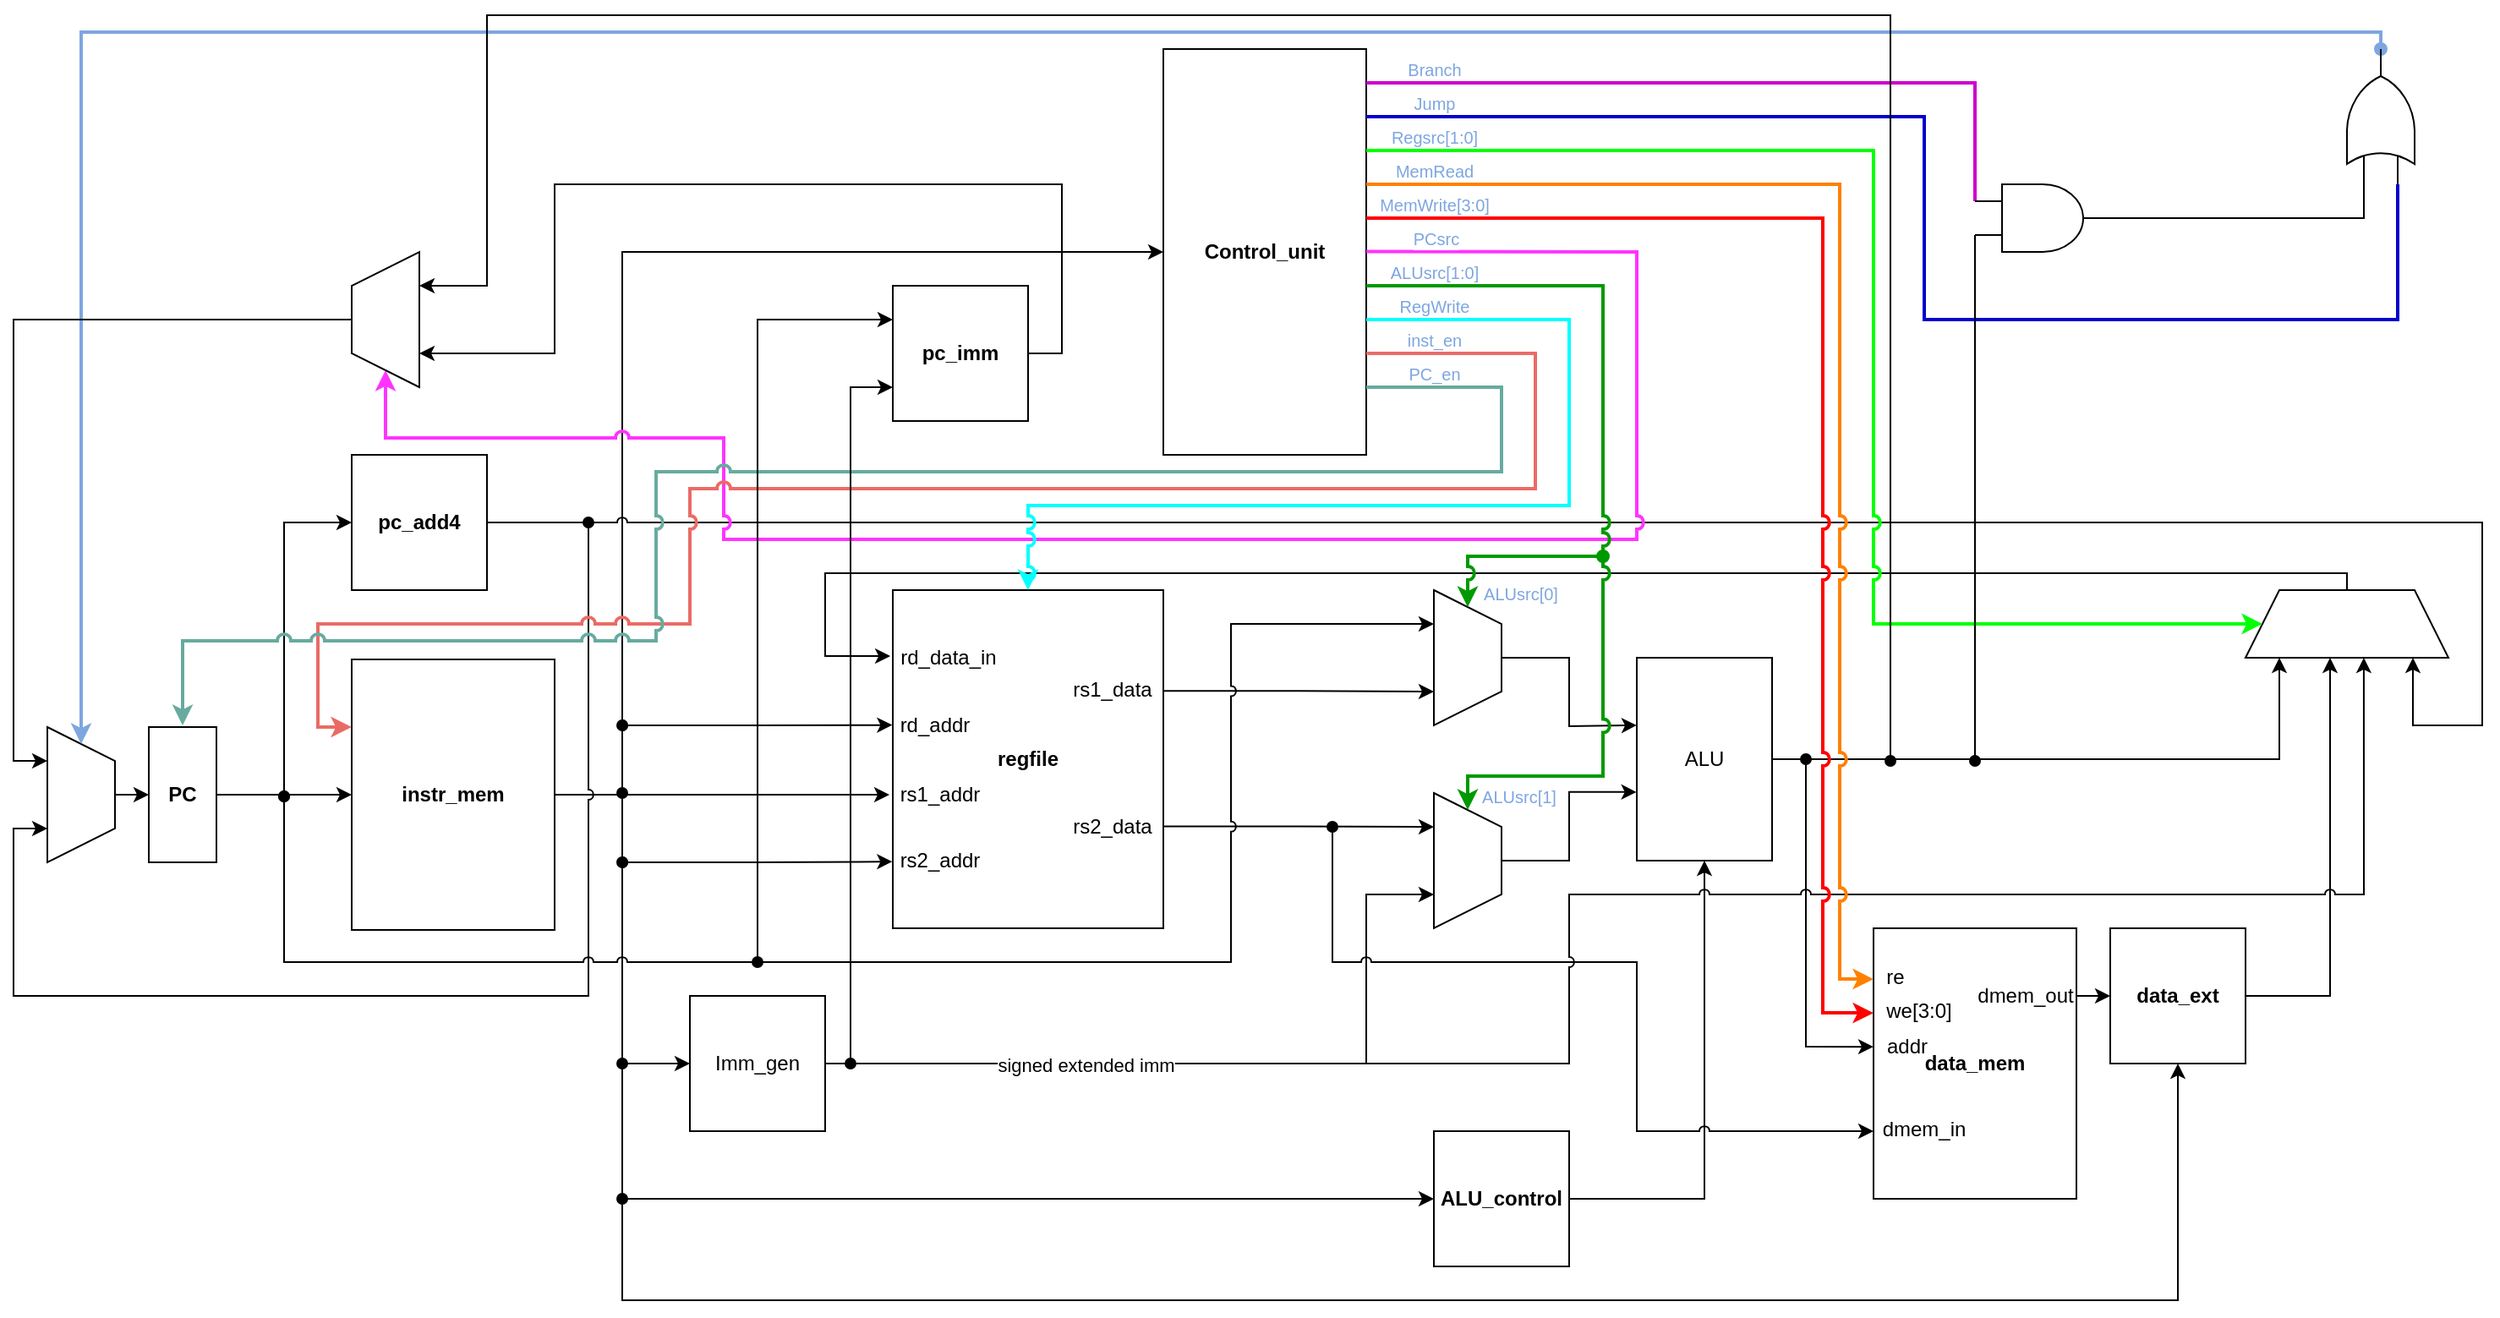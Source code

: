 <mxfile version="16.1.2" type="onedrive" pages="2"><diagram id="W7pXAMbGxJXC2Cxd9XLc" name="Single_cycle"><mxGraphModel dx="1294" dy="1511" grid="1" gridSize="10" guides="1" tooltips="1" connect="1" arrows="1" fold="1" page="1" pageScale="1" pageWidth="1169" pageHeight="827" math="0" shadow="0"><root><mxCell id="0"/><mxCell id="1" parent="0"/><mxCell id="IjugWpBsUkNIzG0PQ-Tv-33" style="edgeStyle=orthogonalEdgeStyle;rounded=0;orthogonalLoop=1;jettySize=auto;html=1;exitX=1.003;exitY=0.298;exitDx=0;exitDy=0;startArrow=none;startFill=0;exitPerimeter=0;entryX=0.75;entryY=1;entryDx=0;entryDy=0;" parent="1" source="IjugWpBsUkNIzG0PQ-Tv-2" target="IjugWpBsUkNIzG0PQ-Tv-35" edge="1"><mxGeometry relative="1" as="geometry"><mxPoint x="840" y="280" as="targetPoint"/></mxGeometry></mxCell><mxCell id="IjugWpBsUkNIzG0PQ-Tv-34" style="edgeStyle=orthogonalEdgeStyle;rounded=0;orthogonalLoop=1;jettySize=auto;html=1;exitX=1;exitY=0.699;exitDx=0;exitDy=0;startArrow=none;startFill=0;exitPerimeter=0;entryX=0.25;entryY=1;entryDx=0;entryDy=0;" parent="1" source="IjugWpBsUkNIzG0PQ-Tv-2" target="IjugWpBsUkNIzG0PQ-Tv-36" edge="1"><mxGeometry relative="1" as="geometry"><mxPoint x="840" y="389.833" as="targetPoint"/></mxGeometry></mxCell><mxCell id="IjugWpBsUkNIzG0PQ-Tv-2" value="&lt;b&gt;regfile&lt;/b&gt;" style="rounded=0;whiteSpace=wrap;html=1;" parent="1" vertex="1"><mxGeometry x="560" y="240" width="160" height="200" as="geometry"/></mxCell><mxCell id="yae0I3IuwpzxCuFSEyk8-2" style="edgeStyle=orthogonalEdgeStyle;rounded=0;sketch=0;jumpStyle=arc;orthogonalLoop=1;jettySize=auto;html=1;exitX=1;exitY=0.5;exitDx=0;exitDy=0;entryX=0;entryY=0.5;entryDx=0;entryDy=0;" parent="1" source="IjugWpBsUkNIzG0PQ-Tv-3" target="IjugWpBsUkNIzG0PQ-Tv-53" edge="1"><mxGeometry relative="1" as="geometry"><mxPoint x="400" y="361" as="targetPoint"/></mxGeometry></mxCell><mxCell id="IjugWpBsUkNIzG0PQ-Tv-3" value="&lt;b&gt;instr_mem&lt;/b&gt;" style="rounded=0;whiteSpace=wrap;html=1;" parent="1" vertex="1"><mxGeometry x="240" y="281" width="120" height="160" as="geometry"/></mxCell><mxCell id="IjugWpBsUkNIzG0PQ-Tv-45" style="edgeStyle=orthogonalEdgeStyle;rounded=0;orthogonalLoop=1;jettySize=auto;html=1;exitX=1;exitY=0.25;exitDx=0;exitDy=0;startArrow=none;startFill=0;entryX=0;entryY=0.5;entryDx=0;entryDy=0;" parent="1" source="IjugWpBsUkNIzG0PQ-Tv-5" target="IjugWpBsUkNIzG0PQ-Tv-47" edge="1"><mxGeometry relative="1" as="geometry"><mxPoint x="1320" y="520" as="targetPoint"/></mxGeometry></mxCell><mxCell id="IjugWpBsUkNIzG0PQ-Tv-5" value="&lt;b&gt;data_mem&lt;/b&gt;" style="rounded=0;whiteSpace=wrap;html=1;" parent="1" vertex="1"><mxGeometry x="1140" y="440" width="120" height="160" as="geometry"/></mxCell><mxCell id="IjugWpBsUkNIzG0PQ-Tv-32" style="edgeStyle=orthogonalEdgeStyle;rounded=0;orthogonalLoop=1;jettySize=auto;html=1;exitX=0.5;exitY=0;exitDx=0;exitDy=0;startArrow=none;startFill=0;" parent="1" edge="1"><mxGeometry relative="1" as="geometry"><mxPoint x="1380" y="280" as="targetPoint"/><Array as="points"><mxPoint x="1380" y="340"/></Array><mxPoint x="1080" y="340" as="sourcePoint"/></mxGeometry></mxCell><mxCell id="IjugWpBsUkNIzG0PQ-Tv-8" value="&lt;b&gt;Control_unit&lt;/b&gt;" style="rounded=0;whiteSpace=wrap;html=1;" parent="1" vertex="1"><mxGeometry x="720" y="-80" width="120" height="240" as="geometry"/></mxCell><mxCell id="yae0I3IuwpzxCuFSEyk8-8" style="edgeStyle=orthogonalEdgeStyle;rounded=0;sketch=0;jumpStyle=arc;orthogonalLoop=1;jettySize=auto;html=1;exitX=1;exitY=0.5;exitDx=0;exitDy=0;entryX=0;entryY=0.5;entryDx=0;entryDy=0;startArrow=none;startFill=0;endArrow=classic;endFill=1;" parent="1" source="IjugWpBsUkNIzG0PQ-Tv-9" target="IjugWpBsUkNIzG0PQ-Tv-3" edge="1"><mxGeometry relative="1" as="geometry"/></mxCell><mxCell id="IjugWpBsUkNIzG0PQ-Tv-9" value="&lt;p&gt;&lt;b&gt;PC&lt;/b&gt;&lt;/p&gt;" style="rounded=0;whiteSpace=wrap;html=1;align=center;" parent="1" vertex="1"><mxGeometry x="120" y="321" width="40" height="80" as="geometry"/></mxCell><mxCell id="IjugWpBsUkNIzG0PQ-Tv-14" style="edgeStyle=orthogonalEdgeStyle;rounded=0;orthogonalLoop=1;jettySize=auto;html=1;entryX=-0.002;entryY=0.399;entryDx=0;entryDy=0;entryPerimeter=0;startArrow=oval;startFill=1;" parent="1" target="IjugWpBsUkNIzG0PQ-Tv-2" edge="1"><mxGeometry relative="1" as="geometry"><mxPoint x="560" y="350" as="targetPoint"/><mxPoint x="400" y="320" as="sourcePoint"/><Array as="points"><mxPoint x="480" y="320"/></Array></mxGeometry></mxCell><mxCell id="IjugWpBsUkNIzG0PQ-Tv-16" style="edgeStyle=orthogonalEdgeStyle;rounded=0;orthogonalLoop=1;jettySize=auto;html=1;entryX=-0.002;entryY=0.803;entryDx=0;entryDy=0;entryPerimeter=0;startArrow=oval;startFill=1;" parent="1" target="IjugWpBsUkNIzG0PQ-Tv-2" edge="1"><mxGeometry relative="1" as="geometry"><mxPoint x="540" y="400" as="targetPoint"/><Array as="points"><mxPoint x="480" y="401"/></Array><mxPoint x="400" y="401" as="sourcePoint"/></mxGeometry></mxCell><mxCell id="IjugWpBsUkNIzG0PQ-Tv-17" style="edgeStyle=orthogonalEdgeStyle;rounded=0;orthogonalLoop=1;jettySize=auto;html=1;entryX=0.75;entryY=1;entryDx=0;entryDy=0;exitX=1;exitY=0.5;exitDx=0;exitDy=0;" parent="1" source="yae0I3IuwpzxCuFSEyk8-5" target="IjugWpBsUkNIzG0PQ-Tv-36" edge="1"><mxGeometry relative="1" as="geometry"><mxPoint x="840" y="420" as="targetPoint"/><Array as="points"><mxPoint x="840" y="520"/><mxPoint x="840" y="420"/></Array><mxPoint x="440" y="480" as="sourcePoint"/></mxGeometry></mxCell><mxCell id="IjugWpBsUkNIzG0PQ-Tv-29" value="signed extended imm" style="edgeLabel;html=1;align=center;verticalAlign=middle;resizable=0;points=[];" parent="IjugWpBsUkNIzG0PQ-Tv-17" vertex="1" connectable="0"><mxGeometry x="0.176" y="-1" relative="1" as="geometry"><mxPoint x="-117" as="offset"/></mxGeometry></mxCell><mxCell id="yae0I3IuwpzxCuFSEyk8-14" style="edgeStyle=orthogonalEdgeStyle;rounded=0;sketch=0;jumpStyle=arc;orthogonalLoop=1;jettySize=auto;html=1;exitX=1;exitY=0.5;exitDx=0;exitDy=0;startArrow=none;startFill=0;endArrow=classic;endFill=1;entryX=0.75;entryY=1;entryDx=0;entryDy=0;" parent="1" source="IjugWpBsUkNIzG0PQ-Tv-11" target="yae0I3IuwpzxCuFSEyk8-16" edge="1"><mxGeometry relative="1" as="geometry"><mxPoint x="360" y="120" as="targetPoint"/><Array as="points"><mxPoint x="380" y="200"/><mxPoint x="380" y="480"/><mxPoint x="40" y="480"/><mxPoint x="40" y="381"/></Array></mxGeometry></mxCell><mxCell id="IjugWpBsUkNIzG0PQ-Tv-11" value="&lt;b&gt;pc_add4&lt;/b&gt;" style="rounded=0;whiteSpace=wrap;html=1;" parent="1" vertex="1"><mxGeometry x="240" y="160" width="80" height="80" as="geometry"/></mxCell><mxCell id="IjugWpBsUkNIzG0PQ-Tv-42" style="edgeStyle=orthogonalEdgeStyle;rounded=0;orthogonalLoop=1;jettySize=auto;html=1;exitX=1;exitY=0.5;exitDx=0;exitDy=0;startArrow=none;startFill=0;entryX=0.5;entryY=1;entryDx=0;entryDy=0;" parent="1" source="IjugWpBsUkNIzG0PQ-Tv-28" target="yae0I3IuwpzxCuFSEyk8-1" edge="1"><mxGeometry relative="1" as="geometry"><mxPoint x="1040" y="440" as="targetPoint"/></mxGeometry></mxCell><mxCell id="IjugWpBsUkNIzG0PQ-Tv-28" value="&lt;b&gt;ALU_control&lt;/b&gt;" style="rounded=0;whiteSpace=wrap;html=1;" parent="1" vertex="1"><mxGeometry x="880" y="560" width="80" height="80" as="geometry"/></mxCell><mxCell id="IjugWpBsUkNIzG0PQ-Tv-40" style="edgeStyle=orthogonalEdgeStyle;rounded=0;orthogonalLoop=1;jettySize=auto;html=1;exitX=0.5;exitY=0;exitDx=0;exitDy=0;startArrow=none;startFill=0;entryX=0.333;entryY=1;entryDx=0;entryDy=0;entryPerimeter=0;" parent="1" source="IjugWpBsUkNIzG0PQ-Tv-35" edge="1"><mxGeometry relative="1" as="geometry"><mxPoint x="1000" y="319.96" as="targetPoint"/></mxGeometry></mxCell><mxCell id="IjugWpBsUkNIzG0PQ-Tv-35" value="" style="shape=trapezoid;perimeter=trapezoidPerimeter;whiteSpace=wrap;html=1;fixedSize=1;rotation=90;" parent="1" vertex="1"><mxGeometry x="860" y="260" width="80" height="40" as="geometry"/></mxCell><mxCell id="IjugWpBsUkNIzG0PQ-Tv-37" style="edgeStyle=orthogonalEdgeStyle;rounded=0;orthogonalLoop=1;jettySize=auto;html=1;exitX=0.5;exitY=0;exitDx=0;exitDy=0;startArrow=none;startFill=0;entryX=0.662;entryY=1.002;entryDx=0;entryDy=0;entryPerimeter=0;" parent="1" source="IjugWpBsUkNIzG0PQ-Tv-36" edge="1"><mxGeometry relative="1" as="geometry"><mxPoint x="999.84" y="359.44" as="targetPoint"/><Array as="points"><mxPoint x="960" y="400"/><mxPoint x="960" y="359"/></Array></mxGeometry></mxCell><mxCell id="IjugWpBsUkNIzG0PQ-Tv-36" value="" style="shape=trapezoid;perimeter=trapezoidPerimeter;whiteSpace=wrap;html=1;fixedSize=1;rotation=90;" parent="1" vertex="1"><mxGeometry x="860" y="380" width="80" height="40" as="geometry"/></mxCell><mxCell id="IjugWpBsUkNIzG0PQ-Tv-41" value="" style="endArrow=classic;html=1;rounded=0;startArrow=oval;startFill=1;entryX=0;entryY=0.75;entryDx=0;entryDy=0;jumpStyle=arc;" parent="1" target="IjugWpBsUkNIzG0PQ-Tv-5" edge="1"><mxGeometry width="50" height="50" relative="1" as="geometry"><mxPoint x="820" y="380" as="sourcePoint"/><mxPoint x="1040" y="560" as="targetPoint"/><Array as="points"><mxPoint x="820" y="460"/><mxPoint x="1000" y="460"/><mxPoint x="1000" y="510"/><mxPoint x="1000" y="560"/></Array></mxGeometry></mxCell><mxCell id="IjugWpBsUkNIzG0PQ-Tv-43" value="" style="endArrow=classic;html=1;rounded=0;entryX=0;entryY=0.438;entryDx=0;entryDy=0;startArrow=oval;startFill=1;entryPerimeter=0;" parent="1" target="IjugWpBsUkNIzG0PQ-Tv-5" edge="1"><mxGeometry width="50" height="50" relative="1" as="geometry"><mxPoint x="1100" y="340" as="sourcePoint"/><mxPoint x="1100" y="480" as="targetPoint"/><Array as="points"><mxPoint x="1100" y="510"/></Array></mxGeometry></mxCell><mxCell id="IjugWpBsUkNIzG0PQ-Tv-48" style="edgeStyle=orthogonalEdgeStyle;rounded=0;orthogonalLoop=1;jettySize=auto;html=1;exitX=1;exitY=0.5;exitDx=0;exitDy=0;startArrow=none;startFill=0;" parent="1" source="IjugWpBsUkNIzG0PQ-Tv-47" edge="1"><mxGeometry relative="1" as="geometry"><mxPoint x="1410" y="280" as="targetPoint"/><Array as="points"><mxPoint x="1410" y="480"/></Array></mxGeometry></mxCell><mxCell id="IjugWpBsUkNIzG0PQ-Tv-47" value="&lt;b&gt;data_ext&lt;/b&gt;" style="whiteSpace=wrap;html=1;aspect=fixed;" parent="1" vertex="1"><mxGeometry x="1280" y="440" width="80" height="80" as="geometry"/></mxCell><mxCell id="IjugWpBsUkNIzG0PQ-Tv-50" style="edgeStyle=orthogonalEdgeStyle;rounded=0;orthogonalLoop=1;jettySize=auto;html=1;exitX=0.5;exitY=0;exitDx=0;exitDy=0;startArrow=none;startFill=0;entryX=-0.009;entryY=0.195;entryDx=0;entryDy=0;entryPerimeter=0;" parent="1" source="IjugWpBsUkNIzG0PQ-Tv-49" target="IjugWpBsUkNIzG0PQ-Tv-2" edge="1"><mxGeometry relative="1" as="geometry"><mxPoint x="530" y="300" as="targetPoint"/><Array as="points"><mxPoint x="1420" y="230"/><mxPoint x="520" y="230"/><mxPoint x="520" y="279"/></Array></mxGeometry></mxCell><mxCell id="IjugWpBsUkNIzG0PQ-Tv-49" value="" style="shape=trapezoid;perimeter=trapezoidPerimeter;whiteSpace=wrap;html=1;fixedSize=1;" parent="1" vertex="1"><mxGeometry x="1360" y="240" width="120" height="40" as="geometry"/></mxCell><mxCell id="IjugWpBsUkNIzG0PQ-Tv-51" value="rd_addr" style="text;html=1;strokeColor=none;fillColor=none;align=center;verticalAlign=middle;whiteSpace=wrap;rounded=0;" parent="1" vertex="1"><mxGeometry x="555" y="305" width="60" height="30" as="geometry"/></mxCell><mxCell id="IjugWpBsUkNIzG0PQ-Tv-53" value="rs1_addr" style="text;html=1;strokeColor=none;fillColor=none;align=center;verticalAlign=middle;whiteSpace=wrap;rounded=0;" parent="1" vertex="1"><mxGeometry x="558" y="346" width="60" height="30" as="geometry"/></mxCell><mxCell id="IjugWpBsUkNIzG0PQ-Tv-54" value="rs2_addr" style="text;html=1;strokeColor=none;fillColor=none;align=center;verticalAlign=middle;whiteSpace=wrap;rounded=0;" parent="1" vertex="1"><mxGeometry x="558" y="385" width="60" height="30" as="geometry"/></mxCell><mxCell id="IjugWpBsUkNIzG0PQ-Tv-55" value="rs1_data" style="text;html=1;strokeColor=none;fillColor=none;align=center;verticalAlign=middle;whiteSpace=wrap;rounded=0;" parent="1" vertex="1"><mxGeometry x="660" y="284" width="60" height="30" as="geometry"/></mxCell><mxCell id="IjugWpBsUkNIzG0PQ-Tv-56" value="rs2_data" style="text;html=1;strokeColor=none;fillColor=none;align=center;verticalAlign=middle;whiteSpace=wrap;rounded=0;" parent="1" vertex="1"><mxGeometry x="660" y="365" width="60" height="30" as="geometry"/></mxCell><mxCell id="IjugWpBsUkNIzG0PQ-Tv-57" value="ALU_op" style="text;html=1;strokeColor=none;fillColor=none;align=center;verticalAlign=middle;whiteSpace=wrap;rounded=0;" parent="1" vertex="1"><mxGeometry x="1010" y="362" width="60" height="30" as="geometry"/></mxCell><mxCell id="IjugWpBsUkNIzG0PQ-Tv-59" value="addr" style="text;html=1;strokeColor=none;fillColor=none;align=center;verticalAlign=middle;whiteSpace=wrap;rounded=0;" parent="1" vertex="1"><mxGeometry x="1130" y="495" width="60" height="30" as="geometry"/></mxCell><mxCell id="IjugWpBsUkNIzG0PQ-Tv-60" value="dmem_in" style="text;html=1;strokeColor=none;fillColor=none;align=center;verticalAlign=middle;whiteSpace=wrap;rounded=0;" parent="1" vertex="1"><mxGeometry x="1140" y="544" width="60" height="30" as="geometry"/></mxCell><mxCell id="IjugWpBsUkNIzG0PQ-Tv-61" value="dmem_out" style="text;html=1;strokeColor=none;fillColor=none;align=center;verticalAlign=middle;whiteSpace=wrap;rounded=0;" parent="1" vertex="1"><mxGeometry x="1200" y="465" width="60" height="30" as="geometry"/></mxCell><mxCell id="IjugWpBsUkNIzG0PQ-Tv-62" value="rd_data_in" style="text;html=1;strokeColor=none;fillColor=none;align=center;verticalAlign=middle;whiteSpace=wrap;rounded=0;" parent="1" vertex="1"><mxGeometry x="563" y="265" width="60" height="30" as="geometry"/></mxCell><mxCell id="yae0I3IuwpzxCuFSEyk8-1" value="ALU" style="rounded=0;whiteSpace=wrap;html=1;" parent="1" vertex="1"><mxGeometry x="1000" y="280" width="80" height="120" as="geometry"/></mxCell><mxCell id="yae0I3IuwpzxCuFSEyk8-3" value="" style="endArrow=classic;html=1;rounded=0;sketch=0;jumpStyle=arc;startArrow=oval;startFill=1;entryX=0.5;entryY=1;entryDx=0;entryDy=0;" parent="1" target="IjugWpBsUkNIzG0PQ-Tv-47" edge="1"><mxGeometry width="50" height="50" relative="1" as="geometry"><mxPoint x="400" y="360" as="sourcePoint"/><mxPoint x="1360" y="680" as="targetPoint"/><Array as="points"><mxPoint x="400" y="660"/><mxPoint x="1320" y="660"/></Array></mxGeometry></mxCell><mxCell id="yae0I3IuwpzxCuFSEyk8-4" value="" style="endArrow=classic;html=1;rounded=0;sketch=0;jumpStyle=arc;entryX=0;entryY=0.5;entryDx=0;entryDy=0;" parent="1" target="IjugWpBsUkNIzG0PQ-Tv-8" edge="1"><mxGeometry width="50" height="50" relative="1" as="geometry"><mxPoint x="400" y="360" as="sourcePoint"/><mxPoint x="400" y="40" as="targetPoint"/><Array as="points"><mxPoint x="400" y="40"/></Array></mxGeometry></mxCell><mxCell id="yae0I3IuwpzxCuFSEyk8-5" value="Imm_gen" style="rounded=0;whiteSpace=wrap;html=1;" parent="1" vertex="1"><mxGeometry x="440" y="480" width="80" height="80" as="geometry"/></mxCell><mxCell id="yae0I3IuwpzxCuFSEyk8-6" value="" style="endArrow=classic;html=1;rounded=0;sketch=0;jumpStyle=arc;entryX=0;entryY=0.5;entryDx=0;entryDy=0;startArrow=oval;startFill=1;" parent="1" target="yae0I3IuwpzxCuFSEyk8-5" edge="1"><mxGeometry width="50" height="50" relative="1" as="geometry"><mxPoint x="400" y="520" as="sourcePoint"/><mxPoint x="450" y="470" as="targetPoint"/></mxGeometry></mxCell><mxCell id="yae0I3IuwpzxCuFSEyk8-7" value="" style="endArrow=classic;html=1;rounded=0;sketch=0;jumpStyle=arc;entryX=0;entryY=0.5;entryDx=0;entryDy=0;startArrow=oval;startFill=1;" parent="1" target="IjugWpBsUkNIzG0PQ-Tv-28" edge="1"><mxGeometry width="50" height="50" relative="1" as="geometry"><mxPoint x="400" y="600" as="sourcePoint"/><mxPoint x="450" y="550" as="targetPoint"/><Array as="points"/></mxGeometry></mxCell><mxCell id="yae0I3IuwpzxCuFSEyk8-9" value="" style="endArrow=classic;html=1;rounded=0;sketch=0;jumpStyle=arc;startArrow=oval;startFill=1;entryX=0;entryY=0.5;entryDx=0;entryDy=0;" parent="1" target="IjugWpBsUkNIzG0PQ-Tv-11" edge="1"><mxGeometry width="50" height="50" relative="1" as="geometry"><mxPoint x="200" y="362" as="sourcePoint"/><mxPoint x="200" y="200" as="targetPoint"/><Array as="points"><mxPoint x="200" y="200"/></Array></mxGeometry></mxCell><mxCell id="yae0I3IuwpzxCuFSEyk8-10" value="" style="endArrow=classic;html=1;rounded=0;sketch=0;jumpStyle=arc;startArrow=oval;startFill=1;entryX=0.25;entryY=1;entryDx=0;entryDy=0;" parent="1" target="IjugWpBsUkNIzG0PQ-Tv-35" edge="1"><mxGeometry width="50" height="50" relative="1" as="geometry"><mxPoint x="200" y="362" as="sourcePoint"/><mxPoint x="760" y="260" as="targetPoint"/><Array as="points"><mxPoint x="200" y="460"/><mxPoint x="760" y="460"/><mxPoint x="760" y="260"/></Array></mxGeometry></mxCell><mxCell id="yae0I3IuwpzxCuFSEyk8-15" value="" style="endArrow=classic;html=1;rounded=0;sketch=0;jumpStyle=arc;startArrow=oval;startFill=1;entryX=0.825;entryY=1;entryDx=0;entryDy=0;entryPerimeter=0;" parent="1" target="IjugWpBsUkNIzG0PQ-Tv-49" edge="1"><mxGeometry width="50" height="50" relative="1" as="geometry"><mxPoint x="380" y="200" as="sourcePoint"/><mxPoint x="1459" y="300" as="targetPoint"/><Array as="points"><mxPoint x="390" y="200"/><mxPoint x="1500" y="200"/><mxPoint x="1500" y="320"/><mxPoint x="1459" y="320"/></Array></mxGeometry></mxCell><mxCell id="yae0I3IuwpzxCuFSEyk8-17" style="edgeStyle=orthogonalEdgeStyle;rounded=0;sketch=0;jumpStyle=arc;orthogonalLoop=1;jettySize=auto;html=1;exitX=0.5;exitY=0;exitDx=0;exitDy=0;entryX=0;entryY=0.5;entryDx=0;entryDy=0;startArrow=none;startFill=0;endArrow=classic;endFill=1;" parent="1" source="yae0I3IuwpzxCuFSEyk8-16" target="IjugWpBsUkNIzG0PQ-Tv-9" edge="1"><mxGeometry relative="1" as="geometry"/></mxCell><mxCell id="yae0I3IuwpzxCuFSEyk8-16" value="" style="shape=trapezoid;perimeter=trapezoidPerimeter;whiteSpace=wrap;html=1;fixedSize=1;rotation=90;" parent="1" vertex="1"><mxGeometry x="40" y="341" width="80" height="40" as="geometry"/></mxCell><mxCell id="yae0I3IuwpzxCuFSEyk8-20" value="" style="endArrow=classic;html=1;rounded=0;sketch=0;jumpStyle=arc;entryX=0.583;entryY=1;entryDx=0;entryDy=0;entryPerimeter=0;" parent="1" target="IjugWpBsUkNIzG0PQ-Tv-49" edge="1"><mxGeometry width="50" height="50" relative="1" as="geometry"><mxPoint x="840" y="520" as="sourcePoint"/><mxPoint x="1440" y="420" as="targetPoint"/><Array as="points"><mxPoint x="960" y="520"/><mxPoint x="960" y="420"/><mxPoint x="1430" y="420"/></Array></mxGeometry></mxCell><mxCell id="yae0I3IuwpzxCuFSEyk8-23" value="" style="endArrow=none;html=1;rounded=0;sketch=0;jumpStyle=arc;fillColor=#dae8fc;strokeColor=#CC00CC;endFill=0;entryX=0;entryY=0.25;entryDx=0;entryDy=0;entryPerimeter=0;strokeWidth=2;" parent="1" edge="1" target="g9XTj0NS897o0Dt6czzI-2"><mxGeometry width="50" height="50" relative="1" as="geometry"><mxPoint x="840" y="-60" as="sourcePoint"/><mxPoint x="1200" y="-60" as="targetPoint"/><Array as="points"><mxPoint x="1200" y="-60"/></Array></mxGeometry></mxCell><mxCell id="yae0I3IuwpzxCuFSEyk8-27" value="Branch" style="edgeLabel;html=1;align=center;verticalAlign=bottom;resizable=0;points=[];fontColor=#7EA6E0;fontSize=10;" parent="yae0I3IuwpzxCuFSEyk8-23" vertex="1" connectable="0"><mxGeometry x="-0.336" y="2" relative="1" as="geometry"><mxPoint x="-103" y="2" as="offset"/></mxGeometry></mxCell><mxCell id="yae0I3IuwpzxCuFSEyk8-29" value="" style="endArrow=none;html=1;rounded=0;sketch=0;jumpStyle=arc;fillColor=#dae8fc;strokeColor=#0000CC;endFill=0;entryX=0;entryY=0.75;entryDx=0;entryDy=0;entryPerimeter=0;strokeWidth=2;" parent="1" edge="1" target="7wfEd82VZsSC9VdK1Fi0-1"><mxGeometry width="50" height="50" relative="1" as="geometry"><mxPoint x="840" y="-40" as="sourcePoint"/><mxPoint x="1450" y="80" as="targetPoint"/><Array as="points"><mxPoint x="1170" y="-40"/><mxPoint x="1170" y="80"/><mxPoint x="1450" y="80"/></Array></mxGeometry></mxCell><mxCell id="yae0I3IuwpzxCuFSEyk8-30" value="Jump" style="edgeLabel;html=1;align=center;verticalAlign=bottom;resizable=0;points=[];fontColor=#7EA6E0;fontSize=10;" parent="yae0I3IuwpzxCuFSEyk8-29" vertex="1" connectable="0"><mxGeometry x="-0.336" y="2" relative="1" as="geometry"><mxPoint x="-229" y="2" as="offset"/></mxGeometry></mxCell><mxCell id="yae0I3IuwpzxCuFSEyk8-31" value="" style="endArrow=classic;html=1;rounded=0;sketch=0;jumpStyle=arc;fillColor=#dae8fc;strokeColor=#FF8000;entryX=0;entryY=0.188;entryDx=0;entryDy=0;entryPerimeter=0;strokeWidth=2;" parent="1" target="IjugWpBsUkNIzG0PQ-Tv-5" edge="1"><mxGeometry width="50" height="50" relative="1" as="geometry"><mxPoint x="840" as="sourcePoint"/><mxPoint x="1120" y="460" as="targetPoint"/><Array as="points"><mxPoint x="1120"/><mxPoint x="1120" y="470"/></Array></mxGeometry></mxCell><mxCell id="yae0I3IuwpzxCuFSEyk8-32" value="MemRead" style="edgeLabel;html=1;align=center;verticalAlign=bottom;resizable=0;points=[];fontColor=#7EA6E0;fontSize=10;" parent="yae0I3IuwpzxCuFSEyk8-31" vertex="1" connectable="0"><mxGeometry x="-0.336" y="2" relative="1" as="geometry"><mxPoint x="-216" y="2" as="offset"/></mxGeometry></mxCell><mxCell id="yae0I3IuwpzxCuFSEyk8-33" value="" style="endArrow=classic;html=1;rounded=0;sketch=0;jumpStyle=arc;fillColor=#dae8fc;strokeColor=#00FF00;entryX=0;entryY=0.5;entryDx=0;entryDy=0;strokeWidth=2;" parent="1" target="IjugWpBsUkNIzG0PQ-Tv-49" edge="1"><mxGeometry width="50" height="50" relative="1" as="geometry"><mxPoint x="840" y="-20" as="sourcePoint"/><mxPoint x="1150" y="-20" as="targetPoint"/><Array as="points"><mxPoint x="1140" y="-20"/><mxPoint x="1140" y="260"/></Array></mxGeometry></mxCell><mxCell id="yae0I3IuwpzxCuFSEyk8-34" value="Regsrc[1:0]" style="edgeLabel;html=1;align=center;verticalAlign=bottom;resizable=0;points=[];fontColor=#7EA6E0;fontSize=10;" parent="yae0I3IuwpzxCuFSEyk8-33" vertex="1" connectable="0"><mxGeometry x="-0.336" y="2" relative="1" as="geometry"><mxPoint x="-229" y="2" as="offset"/></mxGeometry></mxCell><mxCell id="yae0I3IuwpzxCuFSEyk8-35" value="" style="endArrow=classic;html=1;rounded=0;sketch=0;jumpStyle=arc;fillColor=#dae8fc;strokeColor=#FF0000;entryX=0;entryY=0.313;entryDx=0;entryDy=0;entryPerimeter=0;strokeWidth=2;" parent="1" target="IjugWpBsUkNIzG0PQ-Tv-5" edge="1"><mxGeometry width="50" height="50" relative="1" as="geometry"><mxPoint x="840" y="20" as="sourcePoint"/><mxPoint x="1140" y="470" as="targetPoint"/><Array as="points"><mxPoint x="1110" y="20"/><mxPoint x="1110" y="490"/></Array></mxGeometry></mxCell><mxCell id="yae0I3IuwpzxCuFSEyk8-36" value="MemWrite[3:0]" style="edgeLabel;html=1;align=center;verticalAlign=bottom;resizable=0;points=[];fontColor=#7EA6E0;fontSize=10;" parent="yae0I3IuwpzxCuFSEyk8-35" vertex="1" connectable="0"><mxGeometry x="-0.336" y="2" relative="1" as="geometry"><mxPoint x="-216" y="2" as="offset"/></mxGeometry></mxCell><mxCell id="yae0I3IuwpzxCuFSEyk8-37" value="" style="endArrow=classic;html=1;rounded=0;sketch=0;jumpStyle=arc;fillColor=#dae8fc;strokeColor=#FF33FF;entryX=0;entryY=0.5;entryDx=0;entryDy=0;strokeWidth=2;" parent="1" edge="1" target="g9XTj0NS897o0Dt6czzI-9"><mxGeometry width="50" height="50" relative="1" as="geometry"><mxPoint x="840" y="39.71" as="sourcePoint"/><mxPoint x="260" y="140" as="targetPoint"/><Array as="points"><mxPoint x="1000" y="40"/><mxPoint x="1000" y="210"/><mxPoint x="460" y="210"/><mxPoint x="460" y="150"/><mxPoint x="260" y="150"/></Array></mxGeometry></mxCell><mxCell id="yae0I3IuwpzxCuFSEyk8-38" value="PCsrc" style="edgeLabel;html=1;align=center;verticalAlign=bottom;resizable=0;points=[];fontColor=#7EA6E0;fontSize=10;" parent="yae0I3IuwpzxCuFSEyk8-37" vertex="1" connectable="0"><mxGeometry x="-0.336" y="2" relative="1" as="geometry"><mxPoint x="-61" y="-172" as="offset"/></mxGeometry></mxCell><mxCell id="yae0I3IuwpzxCuFSEyk8-39" value="" style="endArrow=classic;html=1;rounded=0;sketch=0;jumpStyle=arc;fillColor=#dae8fc;strokeColor=#009900;entryX=0;entryY=0.5;entryDx=0;entryDy=0;strokeWidth=2;" parent="1" target="IjugWpBsUkNIzG0PQ-Tv-36" edge="1"><mxGeometry width="50" height="50" relative="1" as="geometry"><mxPoint x="840" y="60" as="sourcePoint"/><mxPoint x="900" y="350" as="targetPoint"/><Array as="points"><mxPoint x="980" y="60"/><mxPoint x="980" y="350"/><mxPoint x="900" y="350"/></Array></mxGeometry></mxCell><mxCell id="yae0I3IuwpzxCuFSEyk8-40" value="ALUsrc[1:0]" style="edgeLabel;html=1;align=center;verticalAlign=bottom;resizable=0;points=[];fontColor=#7EA6E0;fontSize=10;" parent="yae0I3IuwpzxCuFSEyk8-39" vertex="1" connectable="0"><mxGeometry x="-0.336" y="2" relative="1" as="geometry"><mxPoint x="-102" y="-36" as="offset"/></mxGeometry></mxCell><mxCell id="yae0I3IuwpzxCuFSEyk8-41" value="" style="endArrow=classic;html=1;rounded=0;sketch=0;jumpStyle=arc;fillColor=#dae8fc;strokeColor=#00FFFF;entryX=0.5;entryY=0;entryDx=0;entryDy=0;strokeWidth=2;" parent="1" target="IjugWpBsUkNIzG0PQ-Tv-2" edge="1"><mxGeometry width="50" height="50" relative="1" as="geometry"><mxPoint x="840" y="80" as="sourcePoint"/><mxPoint x="640" y="190" as="targetPoint"/><Array as="points"><mxPoint x="960" y="80"/><mxPoint x="960" y="190"/><mxPoint x="640" y="190"/></Array></mxGeometry></mxCell><mxCell id="yae0I3IuwpzxCuFSEyk8-42" value="RegWrite" style="edgeLabel;html=1;align=center;verticalAlign=bottom;resizable=0;points=[];fontColor=#7EA6E0;fontSize=10;" parent="yae0I3IuwpzxCuFSEyk8-41" vertex="1" connectable="0"><mxGeometry x="-0.336" y="2" relative="1" as="geometry"><mxPoint x="-82" y="-79" as="offset"/></mxGeometry></mxCell><mxCell id="yae0I3IuwpzxCuFSEyk8-43" value="" style="endArrow=classic;html=1;rounded=0;sketch=0;jumpStyle=arc;fillColor=#dae8fc;strokeColor=#EA6B66;entryX=0;entryY=0.25;entryDx=0;entryDy=0;strokeWidth=2;" parent="1" target="IjugWpBsUkNIzG0PQ-Tv-3" edge="1"><mxGeometry width="50" height="50" relative="1" as="geometry"><mxPoint x="840" y="100" as="sourcePoint"/><mxPoint x="220" y="320" as="targetPoint"/><Array as="points"><mxPoint x="940" y="100"/><mxPoint x="940" y="180"/><mxPoint x="440" y="180"/><mxPoint x="440" y="260"/><mxPoint x="220" y="260"/><mxPoint x="220" y="321"/></Array></mxGeometry></mxCell><mxCell id="yae0I3IuwpzxCuFSEyk8-44" value="inst_en" style="edgeLabel;html=1;align=center;verticalAlign=bottom;resizable=0;points=[];fontColor=#7EA6E0;fontSize=10;" parent="yae0I3IuwpzxCuFSEyk8-43" vertex="1" connectable="0"><mxGeometry x="-0.336" y="2" relative="1" as="geometry"><mxPoint x="112" y="-82" as="offset"/></mxGeometry></mxCell><mxCell id="yae0I3IuwpzxCuFSEyk8-45" value="" style="endArrow=classic;html=1;rounded=0;sketch=0;jumpStyle=arc;fillColor=#dae8fc;strokeColor=#67AB9F;strokeWidth=2;" parent="1" edge="1"><mxGeometry width="50" height="50" relative="1" as="geometry"><mxPoint x="840" y="120" as="sourcePoint"/><mxPoint x="140" y="320" as="targetPoint"/><Array as="points"><mxPoint x="920" y="120"/><mxPoint x="920" y="170"/><mxPoint x="420" y="170"/><mxPoint x="420" y="270"/><mxPoint x="140" y="270"/></Array></mxGeometry></mxCell><mxCell id="yae0I3IuwpzxCuFSEyk8-46" value="PC_en" style="edgeLabel;html=1;align=center;verticalAlign=bottom;resizable=0;points=[];fontColor=#7EA6E0;fontSize=10;" parent="yae0I3IuwpzxCuFSEyk8-45" vertex="1" connectable="0"><mxGeometry x="-0.336" y="2" relative="1" as="geometry"><mxPoint x="182" y="-52" as="offset"/></mxGeometry></mxCell><mxCell id="yae0I3IuwpzxCuFSEyk8-47" value="" style="endArrow=classic;html=1;rounded=0;sketch=0;jumpStyle=arc;fillColor=#dae8fc;strokeColor=#009900;entryX=0;entryY=0.5;entryDx=0;entryDy=0;startArrow=oval;startFill=1;strokeWidth=2;" parent="1" target="IjugWpBsUkNIzG0PQ-Tv-35" edge="1"><mxGeometry width="50" height="50" relative="1" as="geometry"><mxPoint x="980" y="220" as="sourcePoint"/><mxPoint x="900" y="220" as="targetPoint"/><Array as="points"><mxPoint x="900" y="220"/></Array></mxGeometry></mxCell><mxCell id="yae0I3IuwpzxCuFSEyk8-48" value="ALUsrc[0]" style="edgeLabel;html=1;align=center;verticalAlign=bottom;resizable=0;points=[];fontColor=#7EA6E0;fontSize=10;" parent="yae0I3IuwpzxCuFSEyk8-47" vertex="1" connectable="0"><mxGeometry x="-0.336" y="2" relative="1" as="geometry"><mxPoint x="-13" y="28" as="offset"/></mxGeometry></mxCell><mxCell id="yae0I3IuwpzxCuFSEyk8-49" value="ALUsrc[1]" style="edgeLabel;html=1;align=center;verticalAlign=bottom;resizable=0;points=[];fontColor=#7EA6E0;fontSize=10;" parent="1" vertex="1" connectable="0"><mxGeometry x="929.999" y="370" as="geometry"/></mxCell><mxCell id="yae0I3IuwpzxCuFSEyk8-50" value="we[3:0]" style="text;html=1;strokeColor=none;fillColor=none;align=center;verticalAlign=middle;whiteSpace=wrap;rounded=0;" parent="1" vertex="1"><mxGeometry x="1137" y="474" width="60" height="30" as="geometry"/></mxCell><mxCell id="yae0I3IuwpzxCuFSEyk8-51" value="re" style="text;html=1;strokeColor=none;fillColor=none;align=center;verticalAlign=middle;whiteSpace=wrap;rounded=0;" parent="1" vertex="1"><mxGeometry x="1123" y="454" width="60" height="30" as="geometry"/></mxCell><mxCell id="7wfEd82VZsSC9VdK1Fi0-2" style="edgeStyle=orthogonalEdgeStyle;rounded=0;sketch=0;jumpStyle=arc;orthogonalLoop=1;jettySize=auto;html=1;exitX=1;exitY=0.5;exitDx=0;exitDy=0;exitPerimeter=0;entryX=0;entryY=0.5;entryDx=0;entryDy=0;fontSize=10;fontColor=#7EA6E0;startArrow=oval;startFill=1;endArrow=classic;endFill=1;strokeColor=#7EA6E0;strokeWidth=2;" parent="1" source="7wfEd82VZsSC9VdK1Fi0-1" target="yae0I3IuwpzxCuFSEyk8-16" edge="1"><mxGeometry relative="1" as="geometry"><Array as="points"><mxPoint x="1440" y="-90"/><mxPoint x="80" y="-90"/></Array></mxGeometry></mxCell><mxCell id="7wfEd82VZsSC9VdK1Fi0-1" value="" style="verticalLabelPosition=bottom;shadow=0;dashed=0;align=center;html=1;verticalAlign=top;shape=mxgraph.electrical.logic_gates.logic_gate;operation=or;fontSize=10;fontColor=#7EA6E0;rotation=-90;" parent="1" vertex="1"><mxGeometry x="1400" y="-60" width="80" height="40" as="geometry"/></mxCell><mxCell id="g9XTj0NS897o0Dt6czzI-10" style="edgeStyle=orthogonalEdgeStyle;rounded=0;orthogonalLoop=1;jettySize=auto;html=1;exitX=1;exitY=0.5;exitDx=0;exitDy=0;entryX=0.25;entryY=1;entryDx=0;entryDy=0;startArrow=none;startFill=0;endArrow=classic;endFill=1;" edge="1" parent="1" source="g9XTj0NS897o0Dt6czzI-1" target="g9XTj0NS897o0Dt6czzI-9"><mxGeometry relative="1" as="geometry"><Array as="points"><mxPoint x="660" y="100"/><mxPoint x="660"/><mxPoint x="360"/><mxPoint x="360" y="100"/></Array></mxGeometry></mxCell><mxCell id="g9XTj0NS897o0Dt6czzI-1" value="&lt;b&gt;pc_imm&lt;/b&gt;" style="rounded=0;whiteSpace=wrap;html=1;" vertex="1" parent="1"><mxGeometry x="560" y="60" width="80" height="80" as="geometry"/></mxCell><mxCell id="g9XTj0NS897o0Dt6czzI-4" style="edgeStyle=orthogonalEdgeStyle;rounded=0;orthogonalLoop=1;jettySize=auto;html=1;exitX=1;exitY=0.5;exitDx=0;exitDy=0;exitPerimeter=0;startArrow=none;startFill=0;endArrow=none;endFill=0;entryX=0;entryY=0.25;entryDx=0;entryDy=0;entryPerimeter=0;" edge="1" parent="1" source="g9XTj0NS897o0Dt6czzI-2" target="7wfEd82VZsSC9VdK1Fi0-1"><mxGeometry relative="1" as="geometry"><mxPoint x="1430" y="20" as="targetPoint"/></mxGeometry></mxCell><mxCell id="g9XTj0NS897o0Dt6czzI-2" value="" style="verticalLabelPosition=bottom;shadow=0;dashed=0;align=center;html=1;verticalAlign=top;shape=mxgraph.electrical.logic_gates.logic_gate;operation=and;" vertex="1" parent="1"><mxGeometry x="1200" width="80" height="40" as="geometry"/></mxCell><mxCell id="g9XTj0NS897o0Dt6czzI-3" value="" style="endArrow=none;html=1;rounded=0;entryX=0;entryY=0.75;entryDx=0;entryDy=0;entryPerimeter=0;endFill=0;startArrow=oval;startFill=1;" edge="1" parent="1" target="g9XTj0NS897o0Dt6czzI-2"><mxGeometry width="50" height="50" relative="1" as="geometry"><mxPoint x="1200" y="341" as="sourcePoint"/><mxPoint x="1250" y="291" as="targetPoint"/></mxGeometry></mxCell><mxCell id="g9XTj0NS897o0Dt6czzI-5" value="" style="endArrow=classic;html=1;rounded=0;entryX=0;entryY=0.25;entryDx=0;entryDy=0;startArrow=oval;startFill=1;" edge="1" parent="1" target="g9XTj0NS897o0Dt6czzI-1"><mxGeometry width="50" height="50" relative="1" as="geometry"><mxPoint x="480" y="460" as="sourcePoint"/><mxPoint x="480" y="90" as="targetPoint"/><Array as="points"><mxPoint x="480" y="80"/></Array></mxGeometry></mxCell><mxCell id="g9XTj0NS897o0Dt6czzI-6" value="" style="endArrow=classic;html=1;rounded=0;entryX=0;entryY=0.75;entryDx=0;entryDy=0;startArrow=oval;startFill=1;" edge="1" parent="1" target="g9XTj0NS897o0Dt6czzI-1"><mxGeometry width="50" height="50" relative="1" as="geometry"><mxPoint x="535" y="520" as="sourcePoint"/><mxPoint x="585" y="470" as="targetPoint"/><Array as="points"><mxPoint x="535" y="120"/></Array></mxGeometry></mxCell><mxCell id="g9XTj0NS897o0Dt6czzI-12" style="edgeStyle=orthogonalEdgeStyle;rounded=0;orthogonalLoop=1;jettySize=auto;html=1;exitX=0.5;exitY=0;exitDx=0;exitDy=0;entryX=0.25;entryY=1;entryDx=0;entryDy=0;startArrow=none;startFill=0;endArrow=classic;endFill=1;" edge="1" parent="1" source="g9XTj0NS897o0Dt6czzI-9" target="yae0I3IuwpzxCuFSEyk8-16"><mxGeometry relative="1" as="geometry"/></mxCell><mxCell id="g9XTj0NS897o0Dt6czzI-9" value="" style="shape=trapezoid;perimeter=trapezoidPerimeter;whiteSpace=wrap;html=1;fixedSize=1;rotation=-90;" vertex="1" parent="1"><mxGeometry x="220" y="60" width="80" height="40" as="geometry"/></mxCell><mxCell id="g9XTj0NS897o0Dt6czzI-13" value="" style="endArrow=classic;html=1;rounded=0;startArrow=oval;startFill=1;entryX=0.75;entryY=1;entryDx=0;entryDy=0;" edge="1" parent="1" target="g9XTj0NS897o0Dt6czzI-9"><mxGeometry width="50" height="50" relative="1" as="geometry"><mxPoint x="1150" y="341" as="sourcePoint"/><mxPoint x="320" y="-100" as="targetPoint"/><Array as="points"><mxPoint x="1150" y="-100"/><mxPoint x="320" y="-100"/><mxPoint x="320" y="60"/></Array></mxGeometry></mxCell></root></mxGraphModel></diagram><diagram id="XfFWX2vgUOaaU4SNzutp" name="Pipeline"><mxGraphModel dx="1038" dy="547" grid="1" gridSize="10" guides="1" tooltips="1" connect="1" arrows="1" fold="1" page="1" pageScale="1" pageWidth="1169" pageHeight="827" math="0" shadow="0"><root><mxCell id="W-RySI_TxQPMcEQvqa15-0"/><mxCell id="W-RySI_TxQPMcEQvqa15-1" parent="W-RySI_TxQPMcEQvqa15-0"/></root></mxGraphModel></diagram></mxfile>
